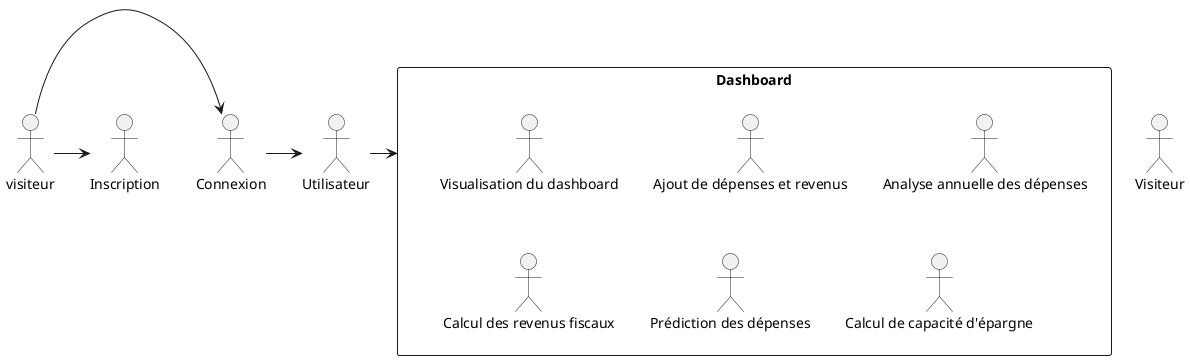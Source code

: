 @startuml
top to bottom direction

actor Utilisateur
actor Visiteur

  Connexion as UC1
  Inscription as UC2

rectangle "Dashboard" as UC9{
  "Visualisation du dashboard" as UC3
  "Visualisation des détails" as UC4
  "Ajout de dépenses et revenus" as UC4
  "Analyse annuelle des dépenses" as UC5
  "Calcul des revenus fiscaux" as UC6
  "Prédiction des dépenses" as UC7
  "Calcul de capacité d'épargne" as UC8
}

visiteur -> UC1
visiteur -> UC2
UC1 -> Utilisateur
Utilisateur -> UC9

@enduml
